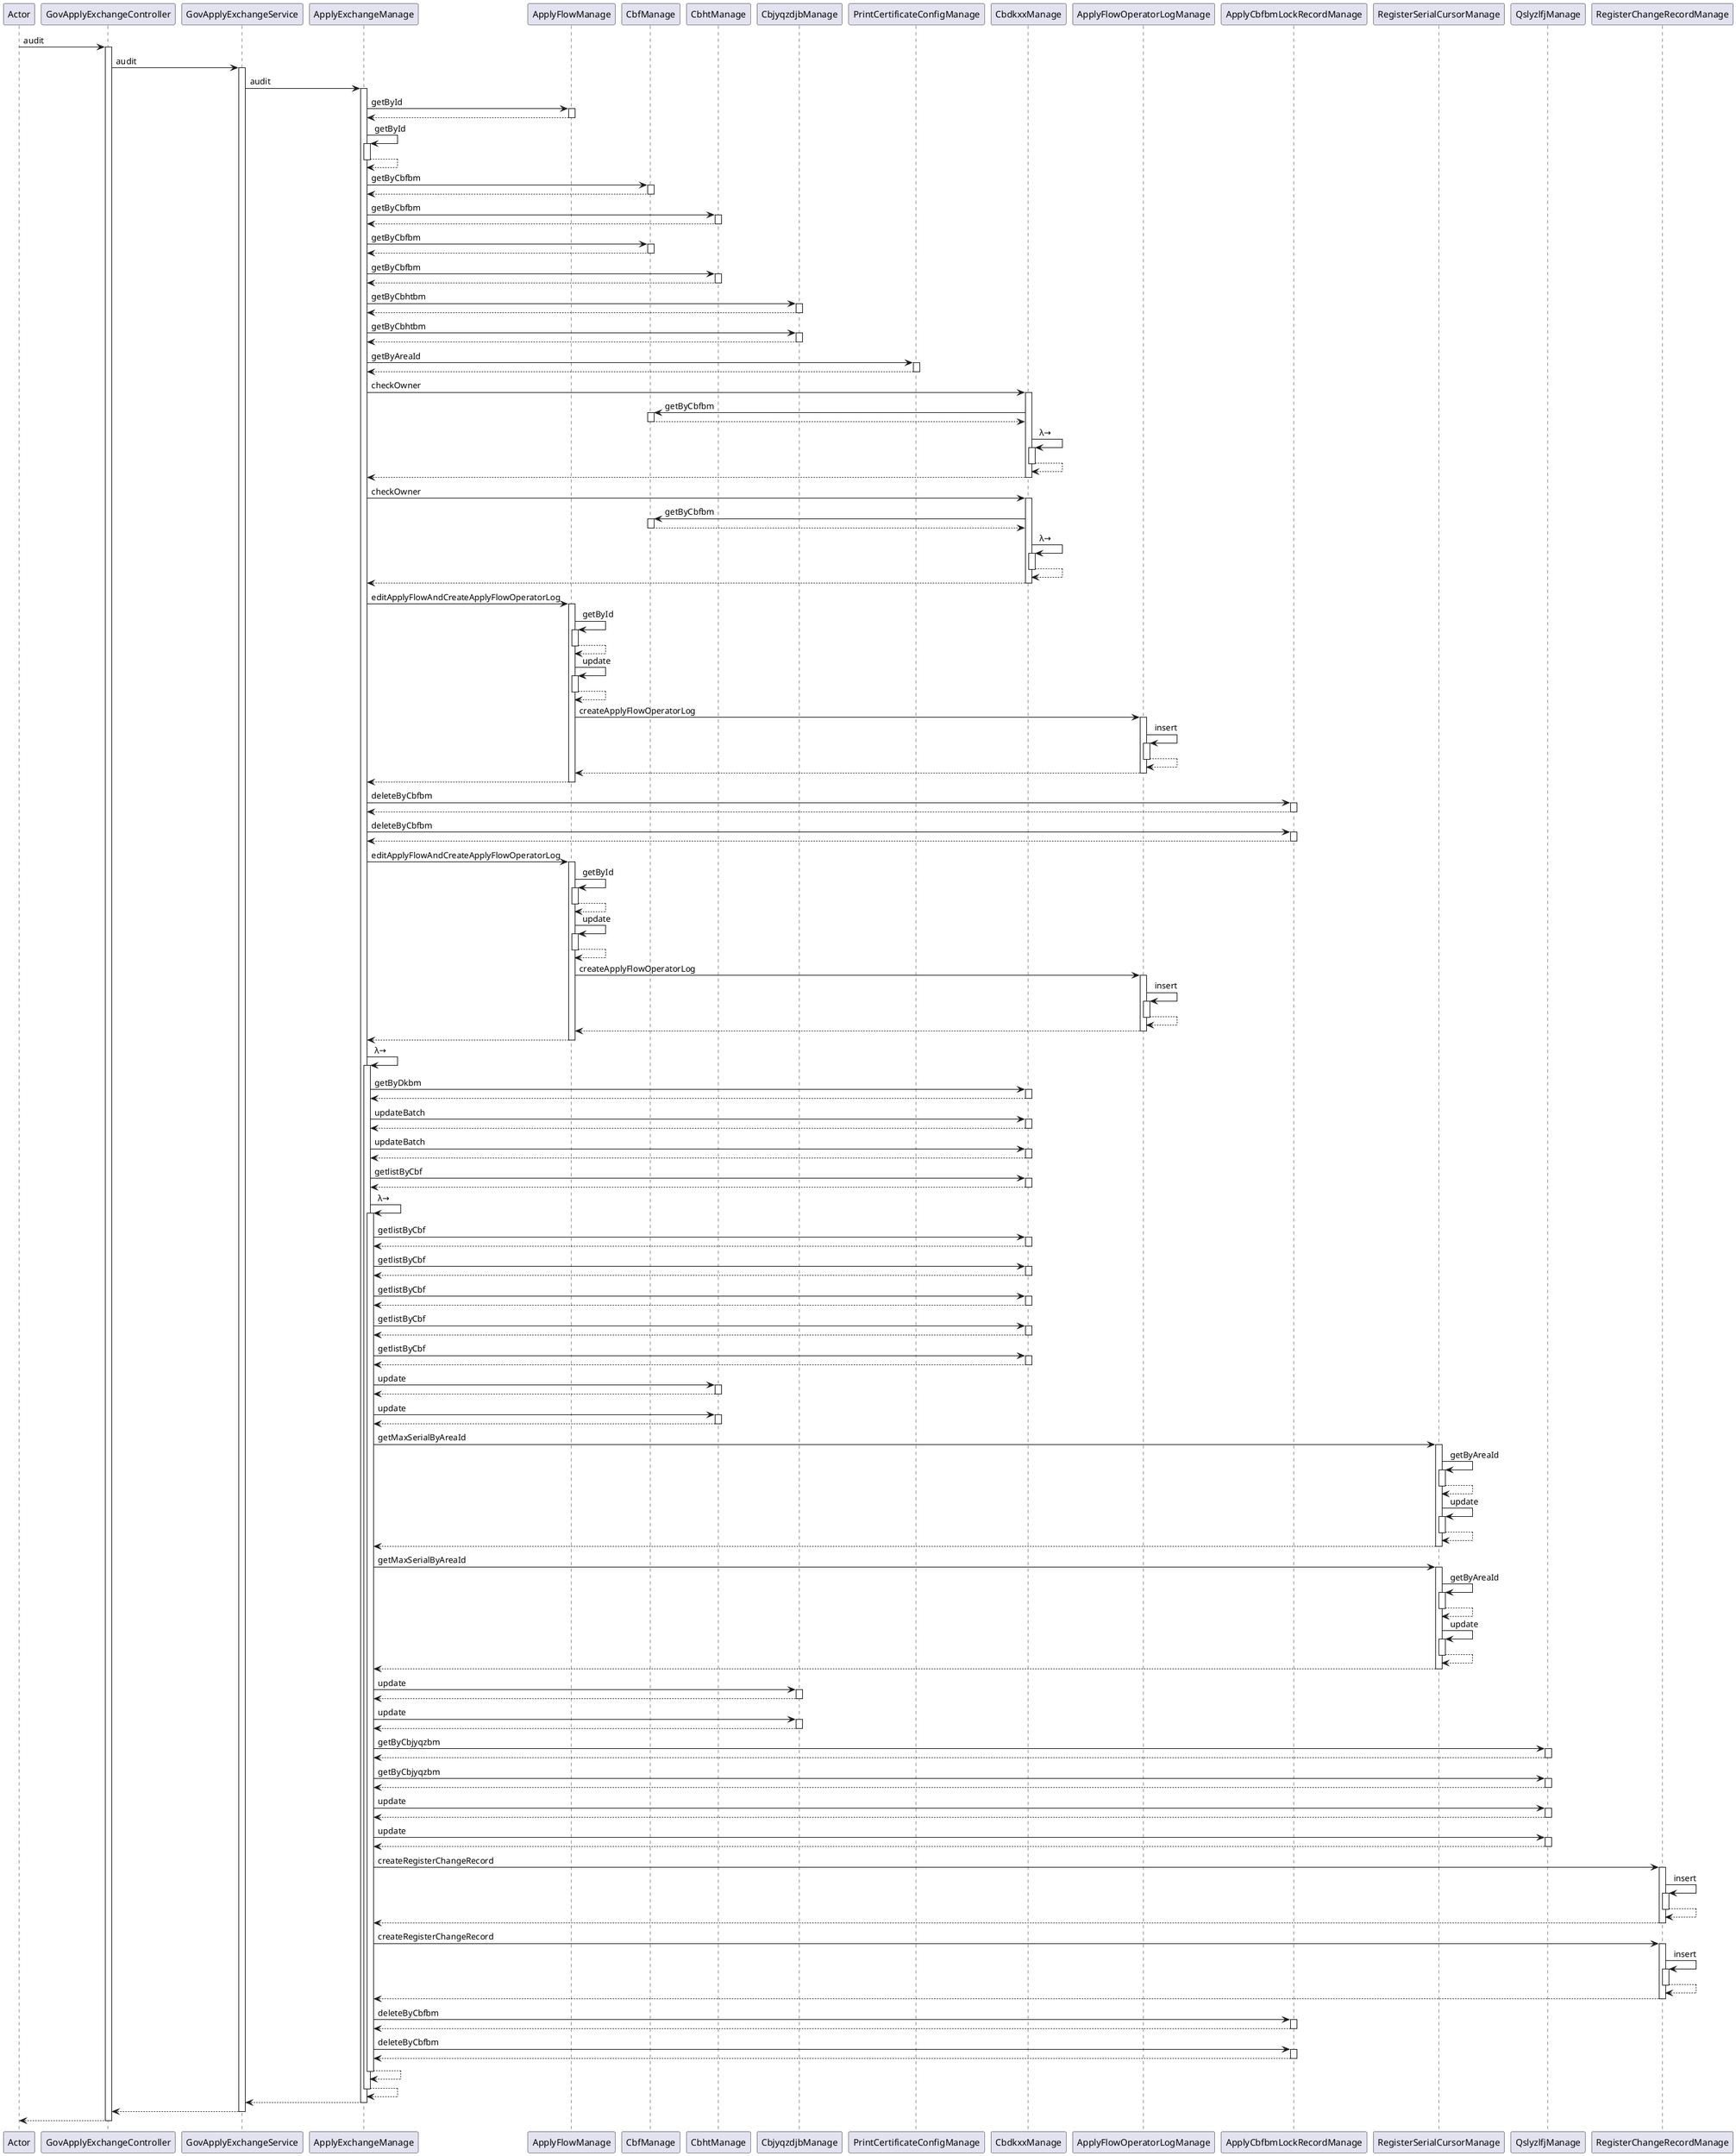 @startuml
participant Actor
Actor -> GovApplyExchangeController : audit
activate GovApplyExchangeController
GovApplyExchangeController -> GovApplyExchangeService : audit
activate GovApplyExchangeService
GovApplyExchangeService -> ApplyExchangeManage : audit
activate ApplyExchangeManage
ApplyExchangeManage -> ApplyFlowManage : getById
activate ApplyFlowManage
ApplyFlowManage --> ApplyExchangeManage
deactivate ApplyFlowManage
ApplyExchangeManage -> ApplyExchangeManage : getById
activate ApplyExchangeManage
ApplyExchangeManage --> ApplyExchangeManage
deactivate ApplyExchangeManage
ApplyExchangeManage -> CbfManage : getByCbfbm
activate CbfManage
CbfManage --> ApplyExchangeManage
deactivate CbfManage
ApplyExchangeManage -> CbhtManage : getByCbfbm
activate CbhtManage
CbhtManage --> ApplyExchangeManage
deactivate CbhtManage
ApplyExchangeManage -> CbfManage : getByCbfbm
activate CbfManage
CbfManage --> ApplyExchangeManage
deactivate CbfManage
ApplyExchangeManage -> CbhtManage : getByCbfbm
activate CbhtManage
CbhtManage --> ApplyExchangeManage
deactivate CbhtManage
ApplyExchangeManage -> CbjyqzdjbManage : getByCbhtbm
activate CbjyqzdjbManage
CbjyqzdjbManage --> ApplyExchangeManage
deactivate CbjyqzdjbManage
ApplyExchangeManage -> CbjyqzdjbManage : getByCbhtbm
activate CbjyqzdjbManage
CbjyqzdjbManage --> ApplyExchangeManage
deactivate CbjyqzdjbManage
ApplyExchangeManage -> PrintCertificateConfigManage : getByAreaId
activate PrintCertificateConfigManage
PrintCertificateConfigManage --> ApplyExchangeManage
deactivate PrintCertificateConfigManage
ApplyExchangeManage -> CbdkxxManage : checkOwner
activate CbdkxxManage
CbdkxxManage -> CbfManage : getByCbfbm
activate CbfManage
CbfManage --> CbdkxxManage
deactivate CbfManage
CbdkxxManage -> CbdkxxManage : λ→
activate CbdkxxManage
CbdkxxManage --> CbdkxxManage
deactivate CbdkxxManage
CbdkxxManage --> ApplyExchangeManage
deactivate CbdkxxManage
ApplyExchangeManage -> CbdkxxManage : checkOwner
activate CbdkxxManage
CbdkxxManage -> CbfManage : getByCbfbm
activate CbfManage
CbfManage --> CbdkxxManage
deactivate CbfManage
CbdkxxManage -> CbdkxxManage : λ→
activate CbdkxxManage
CbdkxxManage --> CbdkxxManage
deactivate CbdkxxManage
CbdkxxManage --> ApplyExchangeManage
deactivate CbdkxxManage
ApplyExchangeManage -> ApplyFlowManage : editApplyFlowAndCreateApplyFlowOperatorLog
activate ApplyFlowManage
ApplyFlowManage -> ApplyFlowManage : getById
activate ApplyFlowManage
ApplyFlowManage --> ApplyFlowManage
deactivate ApplyFlowManage
ApplyFlowManage -> ApplyFlowManage : update
activate ApplyFlowManage
ApplyFlowManage --> ApplyFlowManage
deactivate ApplyFlowManage
ApplyFlowManage -> ApplyFlowOperatorLogManage : createApplyFlowOperatorLog
activate ApplyFlowOperatorLogManage
ApplyFlowOperatorLogManage -> ApplyFlowOperatorLogManage : insert
activate ApplyFlowOperatorLogManage
ApplyFlowOperatorLogManage --> ApplyFlowOperatorLogManage
deactivate ApplyFlowOperatorLogManage
ApplyFlowOperatorLogManage --> ApplyFlowManage
deactivate ApplyFlowOperatorLogManage
ApplyFlowManage --> ApplyExchangeManage
deactivate ApplyFlowManage
ApplyExchangeManage -> ApplyCbfbmLockRecordManage : deleteByCbfbm
activate ApplyCbfbmLockRecordManage
ApplyCbfbmLockRecordManage --> ApplyExchangeManage
deactivate ApplyCbfbmLockRecordManage
ApplyExchangeManage -> ApplyCbfbmLockRecordManage : deleteByCbfbm
activate ApplyCbfbmLockRecordManage
ApplyCbfbmLockRecordManage --> ApplyExchangeManage
deactivate ApplyCbfbmLockRecordManage
ApplyExchangeManage -> ApplyFlowManage : editApplyFlowAndCreateApplyFlowOperatorLog
activate ApplyFlowManage
ApplyFlowManage -> ApplyFlowManage : getById
activate ApplyFlowManage
ApplyFlowManage --> ApplyFlowManage
deactivate ApplyFlowManage
ApplyFlowManage -> ApplyFlowManage : update
activate ApplyFlowManage
ApplyFlowManage --> ApplyFlowManage
deactivate ApplyFlowManage
ApplyFlowManage -> ApplyFlowOperatorLogManage : createApplyFlowOperatorLog
activate ApplyFlowOperatorLogManage
ApplyFlowOperatorLogManage -> ApplyFlowOperatorLogManage : insert
activate ApplyFlowOperatorLogManage
ApplyFlowOperatorLogManage --> ApplyFlowOperatorLogManage
deactivate ApplyFlowOperatorLogManage
ApplyFlowOperatorLogManage --> ApplyFlowManage
deactivate ApplyFlowOperatorLogManage
ApplyFlowManage --> ApplyExchangeManage
deactivate ApplyFlowManage
ApplyExchangeManage -> ApplyExchangeManage : λ→
activate ApplyExchangeManage
ApplyExchangeManage -> CbdkxxManage : getByDkbm
activate CbdkxxManage
CbdkxxManage --> ApplyExchangeManage
deactivate CbdkxxManage
ApplyExchangeManage -> CbdkxxManage : updateBatch
activate CbdkxxManage
CbdkxxManage --> ApplyExchangeManage
deactivate CbdkxxManage
ApplyExchangeManage -> CbdkxxManage : updateBatch
activate CbdkxxManage
CbdkxxManage --> ApplyExchangeManage
deactivate CbdkxxManage
ApplyExchangeManage -> CbdkxxManage : getlistByCbf
activate CbdkxxManage
CbdkxxManage --> ApplyExchangeManage
deactivate CbdkxxManage
ApplyExchangeManage -> ApplyExchangeManage : λ→
activate ApplyExchangeManage
ApplyExchangeManage -> CbdkxxManage : getlistByCbf
activate CbdkxxManage
CbdkxxManage --> ApplyExchangeManage
deactivate CbdkxxManage
ApplyExchangeManage -> CbdkxxManage : getlistByCbf
activate CbdkxxManage
CbdkxxManage --> ApplyExchangeManage
deactivate CbdkxxManage
ApplyExchangeManage -> CbdkxxManage : getlistByCbf
activate CbdkxxManage
CbdkxxManage --> ApplyExchangeManage
deactivate CbdkxxManage
ApplyExchangeManage -> CbdkxxManage : getlistByCbf
activate CbdkxxManage
CbdkxxManage --> ApplyExchangeManage
deactivate CbdkxxManage
ApplyExchangeManage -> CbdkxxManage : getlistByCbf
activate CbdkxxManage
CbdkxxManage --> ApplyExchangeManage
deactivate CbdkxxManage
ApplyExchangeManage -> CbhtManage : update
activate CbhtManage
CbhtManage --> ApplyExchangeManage
deactivate CbhtManage
ApplyExchangeManage -> CbhtManage : update
activate CbhtManage
CbhtManage --> ApplyExchangeManage
deactivate CbhtManage
ApplyExchangeManage -> RegisterSerialCursorManage : getMaxSerialByAreaId
activate RegisterSerialCursorManage
RegisterSerialCursorManage -> RegisterSerialCursorManage : getByAreaId
activate RegisterSerialCursorManage
RegisterSerialCursorManage --> RegisterSerialCursorManage
deactivate RegisterSerialCursorManage
RegisterSerialCursorManage -> RegisterSerialCursorManage : update
activate RegisterSerialCursorManage
RegisterSerialCursorManage --> RegisterSerialCursorManage
deactivate RegisterSerialCursorManage
RegisterSerialCursorManage --> ApplyExchangeManage
deactivate RegisterSerialCursorManage
ApplyExchangeManage -> RegisterSerialCursorManage : getMaxSerialByAreaId
activate RegisterSerialCursorManage
RegisterSerialCursorManage -> RegisterSerialCursorManage : getByAreaId
activate RegisterSerialCursorManage
RegisterSerialCursorManage --> RegisterSerialCursorManage
deactivate RegisterSerialCursorManage
RegisterSerialCursorManage -> RegisterSerialCursorManage : update
activate RegisterSerialCursorManage
RegisterSerialCursorManage --> RegisterSerialCursorManage
deactivate RegisterSerialCursorManage
RegisterSerialCursorManage --> ApplyExchangeManage
deactivate RegisterSerialCursorManage
ApplyExchangeManage -> CbjyqzdjbManage : update
activate CbjyqzdjbManage
CbjyqzdjbManage --> ApplyExchangeManage
deactivate CbjyqzdjbManage
ApplyExchangeManage -> CbjyqzdjbManage : update
activate CbjyqzdjbManage
CbjyqzdjbManage --> ApplyExchangeManage
deactivate CbjyqzdjbManage
ApplyExchangeManage -> QslyzlfjManage : getByCbjyqzbm
activate QslyzlfjManage
QslyzlfjManage --> ApplyExchangeManage
deactivate QslyzlfjManage
ApplyExchangeManage -> QslyzlfjManage : getByCbjyqzbm
activate QslyzlfjManage
QslyzlfjManage --> ApplyExchangeManage
deactivate QslyzlfjManage
ApplyExchangeManage -> QslyzlfjManage : update
activate QslyzlfjManage
QslyzlfjManage --> ApplyExchangeManage
deactivate QslyzlfjManage
ApplyExchangeManage -> QslyzlfjManage : update
activate QslyzlfjManage
QslyzlfjManage --> ApplyExchangeManage
deactivate QslyzlfjManage
ApplyExchangeManage -> RegisterChangeRecordManage : createRegisterChangeRecord
activate RegisterChangeRecordManage
RegisterChangeRecordManage -> RegisterChangeRecordManage : insert
activate RegisterChangeRecordManage
RegisterChangeRecordManage --> RegisterChangeRecordManage
deactivate RegisterChangeRecordManage
RegisterChangeRecordManage --> ApplyExchangeManage
deactivate RegisterChangeRecordManage
ApplyExchangeManage -> RegisterChangeRecordManage : createRegisterChangeRecord
activate RegisterChangeRecordManage
RegisterChangeRecordManage -> RegisterChangeRecordManage : insert
activate RegisterChangeRecordManage
RegisterChangeRecordManage --> RegisterChangeRecordManage
deactivate RegisterChangeRecordManage
RegisterChangeRecordManage --> ApplyExchangeManage
deactivate RegisterChangeRecordManage
ApplyExchangeManage -> ApplyCbfbmLockRecordManage : deleteByCbfbm
activate ApplyCbfbmLockRecordManage
ApplyCbfbmLockRecordManage --> ApplyExchangeManage
deactivate ApplyCbfbmLockRecordManage
ApplyExchangeManage -> ApplyCbfbmLockRecordManage : deleteByCbfbm
activate ApplyCbfbmLockRecordManage
ApplyCbfbmLockRecordManage --> ApplyExchangeManage
deactivate ApplyCbfbmLockRecordManage
ApplyExchangeManage --> ApplyExchangeManage
deactivate ApplyExchangeManage
ApplyExchangeManage --> ApplyExchangeManage
deactivate ApplyExchangeManage
ApplyExchangeManage --> GovApplyExchangeService
deactivate ApplyExchangeManage
GovApplyExchangeService --> GovApplyExchangeController
deactivate GovApplyExchangeService
return
@enduml